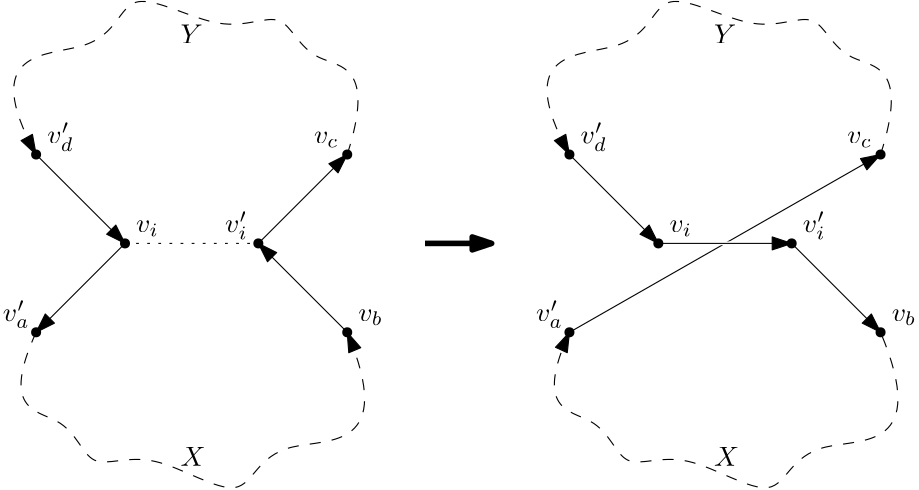 <?xml version="1.0"?>
<!DOCTYPE ipe SYSTEM "ipe.dtd">
<ipe version="70218" creator="Ipe 7.2.24">
<info created="D:20240513111043" modified="D:20240513145158"/>
<ipestyle name="basic">
<symbol name="arrow/arc(spx)">
<path stroke="sym-stroke" fill="sym-stroke" pen="sym-pen">
0 0 m
-1 0.333 l
-1 -0.333 l
h
</path>
</symbol>
<symbol name="arrow/farc(spx)">
<path stroke="sym-stroke" fill="white" pen="sym-pen">
0 0 m
-1 0.333 l
-1 -0.333 l
h
</path>
</symbol>
<symbol name="arrow/ptarc(spx)">
<path stroke="sym-stroke" fill="sym-stroke" pen="sym-pen">
0 0 m
-1 0.333 l
-0.8 0 l
-1 -0.333 l
h
</path>
</symbol>
<symbol name="arrow/fptarc(spx)">
<path stroke="sym-stroke" fill="white" pen="sym-pen">
0 0 m
-1 0.333 l
-0.8 0 l
-1 -0.333 l
h
</path>
</symbol>
<symbol name="mark/circle(sx)" transformations="translations">
<path fill="sym-stroke">
0.6 0 0 0.6 0 0 e
0.4 0 0 0.4 0 0 e
</path>
</symbol>
<symbol name="mark/disk(sx)" transformations="translations">
<path fill="sym-stroke">
0.6 0 0 0.6 0 0 e
</path>
</symbol>
<symbol name="mark/fdisk(sfx)" transformations="translations">
<group>
<path fill="sym-fill">
0.5 0 0 0.5 0 0 e
</path>
<path fill="sym-stroke" fillrule="eofill">
0.6 0 0 0.6 0 0 e
0.4 0 0 0.4 0 0 e
</path>
</group>
</symbol>
<symbol name="mark/box(sx)" transformations="translations">
<path fill="sym-stroke" fillrule="eofill">
-0.6 -0.6 m
0.6 -0.6 l
0.6 0.6 l
-0.6 0.6 l
h
-0.4 -0.4 m
0.4 -0.4 l
0.4 0.4 l
-0.4 0.4 l
h
</path>
</symbol>
<symbol name="mark/square(sx)" transformations="translations">
<path fill="sym-stroke">
-0.6 -0.6 m
0.6 -0.6 l
0.6 0.6 l
-0.6 0.6 l
h
</path>
</symbol>
<symbol name="mark/fsquare(sfx)" transformations="translations">
<group>
<path fill="sym-fill">
-0.5 -0.5 m
0.5 -0.5 l
0.5 0.5 l
-0.5 0.5 l
h
</path>
<path fill="sym-stroke" fillrule="eofill">
-0.6 -0.6 m
0.6 -0.6 l
0.6 0.6 l
-0.6 0.6 l
h
-0.4 -0.4 m
0.4 -0.4 l
0.4 0.4 l
-0.4 0.4 l
h
</path>
</group>
</symbol>
<symbol name="mark/cross(sx)" transformations="translations">
<group>
<path fill="sym-stroke">
-0.43 -0.57 m
0.57 0.43 l
0.43 0.57 l
-0.57 -0.43 l
h
</path>
<path fill="sym-stroke">
-0.43 0.57 m
0.57 -0.43 l
0.43 -0.57 l
-0.57 0.43 l
h
</path>
</group>
</symbol>
<symbol name="arrow/fnormal(spx)">
<path stroke="sym-stroke" fill="white" pen="sym-pen">
0 0 m
-1 0.333 l
-1 -0.333 l
h
</path>
</symbol>
<symbol name="arrow/pointed(spx)">
<path stroke="sym-stroke" fill="sym-stroke" pen="sym-pen">
0 0 m
-1 0.333 l
-0.8 0 l
-1 -0.333 l
h
</path>
</symbol>
<symbol name="arrow/fpointed(spx)">
<path stroke="sym-stroke" fill="white" pen="sym-pen">
0 0 m
-1 0.333 l
-0.8 0 l
-1 -0.333 l
h
</path>
</symbol>
<symbol name="arrow/linear(spx)">
<path stroke="sym-stroke" pen="sym-pen">
-1 0.333 m
0 0 l
-1 -0.333 l
</path>
</symbol>
<symbol name="arrow/fdouble(spx)">
<path stroke="sym-stroke" fill="white" pen="sym-pen">
0 0 m
-1 0.333 l
-1 -0.333 l
h
-1 0 m
-2 0.333 l
-2 -0.333 l
h
</path>
</symbol>
<symbol name="arrow/double(spx)">
<path stroke="sym-stroke" fill="sym-stroke" pen="sym-pen">
0 0 m
-1 0.333 l
-1 -0.333 l
h
-1 0 m
-2 0.333 l
-2 -0.333 l
h
</path>
</symbol>
<symbol name="arrow/mid-normal(spx)">
<path stroke="sym-stroke" fill="sym-stroke" pen="sym-pen">
0.5 0 m
-0.5 0.333 l
-0.5 -0.333 l
h
</path>
</symbol>
<symbol name="arrow/mid-fnormal(spx)">
<path stroke="sym-stroke" fill="white" pen="sym-pen">
0.5 0 m
-0.5 0.333 l
-0.5 -0.333 l
h
</path>
</symbol>
<symbol name="arrow/mid-pointed(spx)">
<path stroke="sym-stroke" fill="sym-stroke" pen="sym-pen">
0.5 0 m
-0.5 0.333 l
-0.3 0 l
-0.5 -0.333 l
h
</path>
</symbol>
<symbol name="arrow/mid-fpointed(spx)">
<path stroke="sym-stroke" fill="white" pen="sym-pen">
0.5 0 m
-0.5 0.333 l
-0.3 0 l
-0.5 -0.333 l
h
</path>
</symbol>
<symbol name="arrow/mid-double(spx)">
<path stroke="sym-stroke" fill="sym-stroke" pen="sym-pen">
1 0 m
0 0.333 l
0 -0.333 l
h
0 0 m
-1 0.333 l
-1 -0.333 l
h
</path>
</symbol>
<symbol name="arrow/mid-fdouble(spx)">
<path stroke="sym-stroke" fill="white" pen="sym-pen">
1 0 m
0 0.333 l
0 -0.333 l
h
0 0 m
-1 0.333 l
-1 -0.333 l
h
</path>
</symbol>
<anglesize name="22.5 deg" value="22.5"/>
<anglesize name="30 deg" value="30"/>
<anglesize name="45 deg" value="45"/>
<anglesize name="60 deg" value="60"/>
<anglesize name="90 deg" value="90"/>
<arrowsize name="large" value="10"/>
<arrowsize name="small" value="5"/>
<arrowsize name="tiny" value="3"/>
<color name="blue" value="0 0 1"/>
<color name="brown" value="0.647 0.165 0.165"/>
<color name="darkblue" value="0 0 0.545"/>
<color name="darkcyan" value="0 0.545 0.545"/>
<color name="darkgray" value="0.663"/>
<color name="darkgreen" value="0 0.392 0"/>
<color name="darkmagenta" value="0.545 0 0.545"/>
<color name="darkorange" value="1 0.549 0"/>
<color name="darkred" value="0.545 0 0"/>
<color name="gold" value="1 0.843 0"/>
<color name="gray" value="0.745"/>
<color name="green" value="0 1 0"/>
<color name="lightblue" value="0.678 0.847 0.902"/>
<color name="lightcyan" value="0.878 1 1"/>
<color name="lightgray" value="0.827"/>
<color name="lightgreen" value="0.565 0.933 0.565"/>
<color name="lightyellow" value="1 1 0.878"/>
<color name="navy" value="0 0 0.502"/>
<color name="orange" value="1 0.647 0"/>
<color name="pink" value="1 0.753 0.796"/>
<color name="purple" value="0.627 0.125 0.941"/>
<color name="red" value="1 0 0"/>
<color name="seagreen" value="0.18 0.545 0.341"/>
<color name="turquoise" value="0.251 0.878 0.816"/>
<color name="violet" value="0.933 0.51 0.933"/>
<color name="yellow" value="1 1 0"/>
<dashstyle name="dash dot dotted" value="[4 2 1 2 1 2] 0"/>
<dashstyle name="dash dotted" value="[4 2 1 2] 0"/>
<dashstyle name="dashed" value="[4] 0"/>
<dashstyle name="dotted" value="[1 3] 0"/>
<gridsize name="10 pts (~3.5 mm)" value="10"/>
<gridsize name="14 pts (~5 mm)" value="14"/>
<gridsize name="16 pts (~6 mm)" value="16"/>
<gridsize name="20 pts (~7 mm)" value="20"/>
<gridsize name="28 pts (~10 mm)" value="28"/>
<gridsize name="32 pts (~12 mm)" value="32"/>
<gridsize name="4 pts" value="4"/>
<gridsize name="56 pts (~20 mm)" value="56"/>
<gridsize name="8 pts (~3 mm)" value="8"/>
<opacity name="10%" value="0.1"/>
<opacity name="30%" value="0.3"/>
<opacity name="50%" value="0.5"/>
<opacity name="75%" value="0.75"/>
<pen name="fat" value="1.2"/>
<pen name="heavier" value="0.8"/>
<pen name="ultrafat" value="2"/>
<symbolsize name="large" value="5"/>
<symbolsize name="small" value="2"/>
<symbolsize name="tiny" value="1.1"/>
<textsize name="Huge" value="\Huge"/>
<textsize name="LARGE" value="\LARGE"/>
<textsize name="Large" value="\Large"/>
<textsize name="footnote" value="\footnotesize"/>
<textsize name="huge" value="\huge"/>
<textsize name="large" value="\large"/>
<textsize name="small" value="\small"/>
<textsize name="tiny" value="\tiny"/>
<textstyle name="center" begin="\begin{center}" end="\end{center}"/>
<textstyle name="item" begin="\begin{itemize}\item{}" end="\end{itemize}"/>
<textstyle name="itemize" begin="\begin{itemize}" end="\end{itemize}"/>
<tiling name="falling" angle="-60" step="4" width="1"/>
<tiling name="rising" angle="30" step="4" width="1"/>
</ipestyle>
<page>
<layer name="alpha"/>
<view layers="alpha" active="alpha"/>
<use layer="alpha" name="mark/disk(sx)" pos="96 704" size="normal" stroke="black"/>
<use name="mark/disk(sx)" pos="144 704" size="normal" stroke="black"/>
<text matrix="1 0 0 1 -12 36" transformations="translations" pos="112 672" stroke="black" type="label" width="8.146" height="4.294" depth="1.49" valign="baseline" style="math">v_i</text>
<text matrix="1 0 0 1 20 36" transformations="translations" pos="112 672" stroke="black" type="label" width="8.146" height="7.493" depth="2.59" valign="baseline" style="math">v_i&apos;</text>
<use matrix="1 0 0 1 -32 32" name="mark/disk(sx)" pos="96 704" size="normal" stroke="black"/>
<use matrix="1 0 0 1 -32 -32" name="mark/disk(sx)" pos="96 704" size="normal" stroke="black"/>
<use matrix="1 0 0 1 80 32" name="mark/disk(sx)" pos="96 704" size="normal" stroke="black"/>
<use matrix="1 0 0 1 80 -32" name="mark/disk(sx)" pos="96 704" size="normal" stroke="black"/>
<path stroke="black" arrow="normal/normal">
144 704 m
176 736 l
</path>
<path stroke="black" arrow="normal/normal">
64 736 m
96 704 l
</path>
<path stroke="black" arrow="normal/normal">
96 704 m
64 672 l
</path>
<text matrix="1 0 0 1 -52 76" transformations="translations" pos="120 664" stroke="black" type="label" width="9.475" height="7.491" depth="2.82" valign="baseline" style="math">v_d&apos;</text>
<text matrix="1 0 0 1 -68 12" transformations="translations" pos="120 664" stroke="black" type="label" width="9.649" height="7.493" depth="2.46" valign="baseline" style="math">v_a&apos;</text>
<text matrix="1 0 0 1 44 76" transformations="translations" pos="120 664" stroke="black" type="label" width="8.888" height="4.294" depth="1.49" valign="baseline" style="math">v_c</text>
<text matrix="1 0 0 1 60 12" transformations="translations" pos="120 664" stroke="black" type="label" width="8.831" height="4.294" depth="1.49" valign="baseline" style="math">v_b</text>
<path stroke="black" rarrow="normal/normal">
144 704 m
176 672 l
</path>
<use matrix="1 0 0 1 192 0" name="mark/disk(sx)" pos="96 704" size="normal" stroke="black"/>
<use matrix="1 0 0 1 192 0" name="mark/disk(sx)" pos="144 704" size="normal" stroke="black"/>
<text matrix="1 0 0 1 180 36" transformations="translations" pos="112 672" stroke="black" type="label" width="8.146" height="4.294" depth="1.49" valign="baseline" style="math">v_i</text>
<text matrix="1 0 0 1 228 36" transformations="translations" pos="112 672" stroke="black" type="label" width="8.146" height="7.493" depth="2.59" valign="baseline" style="math">v_i&apos;</text>
<use matrix="1 0 0 1 160 32" name="mark/disk(sx)" pos="96 704" size="normal" stroke="black"/>
<use matrix="1 0 0 1 160 -32" name="mark/disk(sx)" pos="96 704" size="normal" stroke="black"/>
<use matrix="1 0 0 1 272 32" name="mark/disk(sx)" pos="96 704" size="normal" stroke="black"/>
<use matrix="1 0 0 1 272 -32" name="mark/disk(sx)" pos="96 704" size="normal" stroke="black"/>
<path stroke="black" arrow="normal/normal">
336 704 m
368 672 l
</path>
<path matrix="1 0 0 1 192 0" stroke="black" arrow="normal/normal">
64 736 m
96 704 l
</path>
<path stroke="black" rarrow="normal/normal">
368 736 m
256 672 l
</path>
<text matrix="1 0 0 1 140 76" transformations="translations" pos="120 664" stroke="black" type="label" width="9.475" height="7.491" depth="2.82" valign="baseline" style="math">v_d&apos;</text>
<text matrix="1 0 0 1 124 12" transformations="translations" pos="120 664" stroke="black" type="label" width="9.649" height="7.493" depth="2.46" valign="baseline" style="math">v_a&apos;</text>
<text matrix="1 0 0 1 236 76" transformations="translations" pos="120 664" stroke="black" type="label" width="8.888" height="4.294" depth="1.49" valign="baseline" style="math">v_c</text>
<text matrix="1 0 0 1 252 12" transformations="translations" pos="120 664" stroke="black" type="label" width="8.831" height="4.294" depth="1.49" valign="baseline" style="math">v_b</text>
<path stroke="black" dash="dotted">
96 704 m
144 704 l
</path>
<path matrix="1 0 0 1 -36 0" stroke="black" pen="ultrafat" arrow="normal/normal">
240 704 m
264 704 l
</path>
<path stroke="black" dash="dashed" arrow="normal/normal">
176 736 m
186.345 768.147
160.662 766.615
153.866 790.236
132.68 777.389
94.2276 799.888
92.9675 768.627
43.0963 774.027
64 736 c
</path>
<path matrix="0.773068 0 0 0.340909 70.5628 463.352" fill="white">
308 708 m
308 704 l
316 704 l
316 708 l
h
</path>
<path matrix="1 0 0 1 -64 0" stroke="black" arrow="normal/normal">
352 704 m
400 704 l
</path>
<path stroke="black" dash="dashed" arrow="normal/normal">
64 672 m
51.212 644.019
76.9407 644.015
82.3138 620.03
104.229 631.589
141.269 606.833
144.394 637.963
193.854 629.594
176 672 c
</path>
<path matrix="1 0 0 1 192 0" stroke="black" dash="dashed" arrow="normal/normal">
176 736 m
186.345 768.147
160.662 766.615
153.866 790.236
132.68 777.389
94.2276 799.888
92.9675 768.627
43.0963 774.027
64 736 c
</path>
<path matrix="1 0 0 1 192 0" stroke="black" dash="dashed" rarrow="normal/normal">
64 672 m
51.212 644.019
76.9407 644.015
82.3138 620.03
104.229 631.589
141.269 606.833
144.394 637.963
193.854 629.594
176 672 c
</path>
<text matrix="1 0 0 1 -4 -8" transformations="translations" pos="120 632" stroke="black" type="label" width="9.036" height="6.808" depth="0" valign="baseline" style="math">X</text>
<text matrix="1 0 0 1 188 -8" transformations="translations" pos="120 632" stroke="black" type="label" width="9.036" height="6.808" depth="0" valign="baseline" style="math">X</text>
<text matrix="1 0 0 1 -4 144" transformations="translations" pos="120 632" stroke="black" type="label" width="7.998" height="6.808" depth="0" valign="baseline" style="math">Y</text>
<text matrix="1 0 0 1 188 144" transformations="translations" pos="120 632" stroke="black" type="label" width="7.998" height="6.808" depth="0" valign="baseline" style="math">Y</text>
</page>
</ipe>
